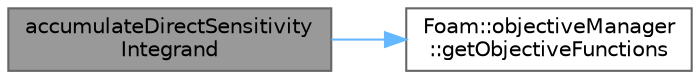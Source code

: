 digraph "accumulateDirectSensitivityIntegrand"
{
 // LATEX_PDF_SIZE
  bgcolor="transparent";
  edge [fontname=Helvetica,fontsize=10,labelfontname=Helvetica,labelfontsize=10];
  node [fontname=Helvetica,fontsize=10,shape=box,height=0.2,width=0.4];
  rankdir="LR";
  Node1 [id="Node000001",label="accumulateDirectSensitivity\lIntegrand",height=0.2,width=0.4,color="gray40", fillcolor="grey60", style="filled", fontcolor="black",tooltip=" "];
  Node1 -> Node2 [id="edge1_Node000001_Node000002",color="steelblue1",style="solid",tooltip=" "];
  Node2 [id="Node000002",label="Foam::objectiveManager\l::getObjectiveFunctions",height=0.2,width=0.4,color="grey40", fillcolor="white", style="filled",URL="$classFoam_1_1objectiveManager.html#a18210172cacc51125cd4ed89eecf80ab",tooltip=" "];
}
